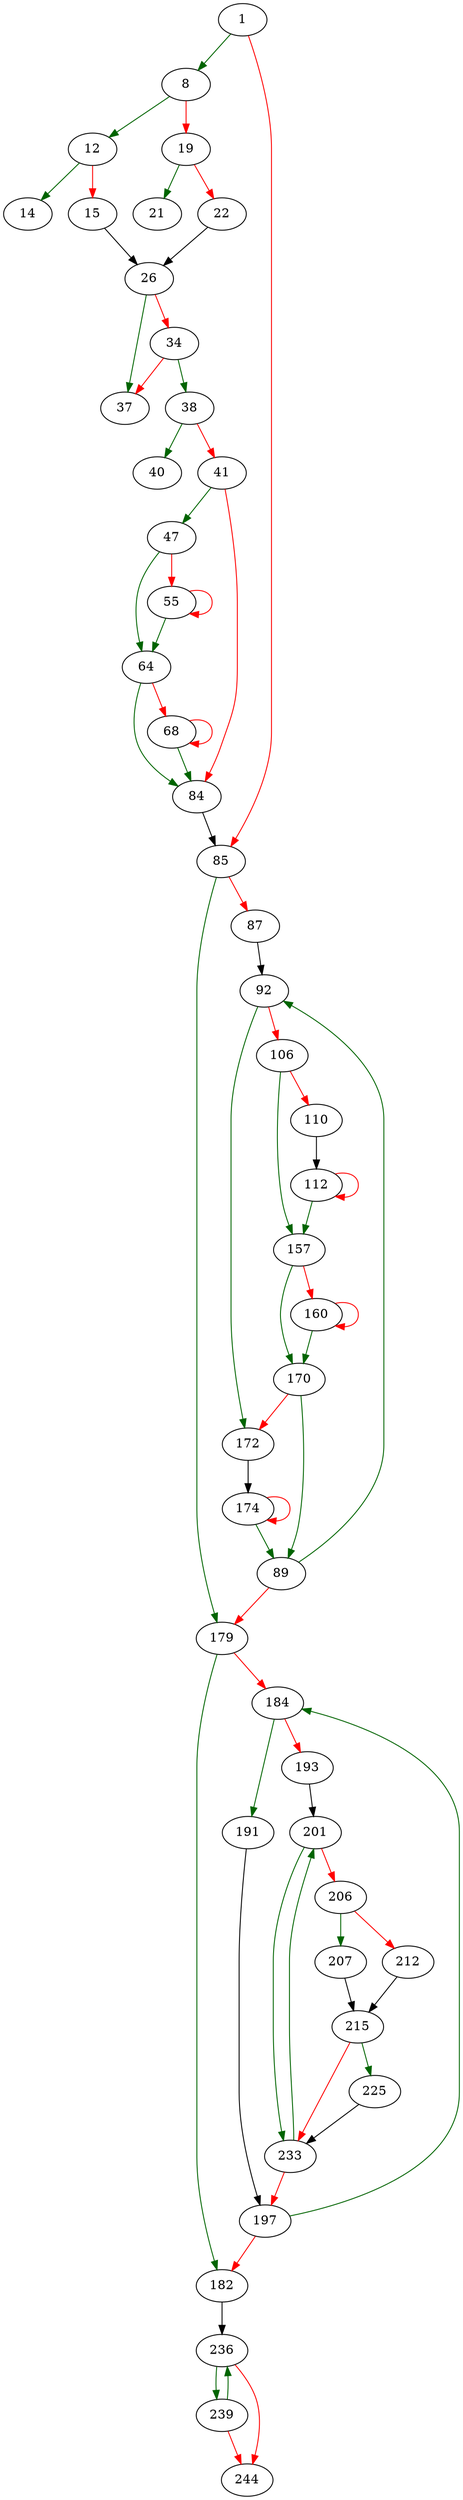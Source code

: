 strict digraph "calculate_columns" {
	// Node definitions.
	1 [entry=true];
	8;
	85;
	12;
	19;
	14;
	15;
	26;
	21;
	22;
	37;
	34;
	38;
	40;
	41;
	47;
	84;
	64;
	55;
	68;
	179;
	87;
	92;
	89;
	172;
	106;
	157;
	110;
	112;
	170;
	160;
	174;
	182;
	184;
	236;
	191;
	193;
	197;
	201;
	233;
	206;
	207;
	212;
	215;
	225;
	239;
	244;

	// Edge definitions.
	1 -> 8 [
		color=darkgreen
		cond=true
	];
	1 -> 85 [
		color=red
		cond=false
	];
	8 -> 12 [
		color=darkgreen
		cond=true
	];
	8 -> 19 [
		color=red
		cond=false
	];
	85 -> 179 [
		color=darkgreen
		cond=true
	];
	85 -> 87 [
		color=red
		cond=false
	];
	12 -> 14 [
		color=darkgreen
		cond=true
	];
	12 -> 15 [
		color=red
		cond=false
	];
	19 -> 21 [
		color=darkgreen
		cond=true
	];
	19 -> 22 [
		color=red
		cond=false
	];
	15 -> 26;
	26 -> 37 [
		color=darkgreen
		cond=true
	];
	26 -> 34 [
		color=red
		cond=false
	];
	22 -> 26;
	34 -> 37 [
		color=red
		cond=false
	];
	34 -> 38 [
		color=darkgreen
		cond=true
	];
	38 -> 40 [
		color=darkgreen
		cond=true
	];
	38 -> 41 [
		color=red
		cond=false
	];
	41 -> 47 [
		color=darkgreen
		cond=true
	];
	41 -> 84 [
		color=red
		cond=false
	];
	47 -> 64 [
		color=darkgreen
		cond=true
	];
	47 -> 55 [
		color=red
		cond=false
	];
	84 -> 85;
	64 -> 84 [
		color=darkgreen
		cond=true
	];
	64 -> 68 [
		color=red
		cond=false
	];
	55 -> 64 [
		color=darkgreen
		cond=true
	];
	55 -> 55 [
		color=red
		cond=false
	];
	68 -> 84 [
		color=darkgreen
		cond=true
	];
	68 -> 68 [
		color=red
		cond=false
	];
	179 -> 182 [
		color=darkgreen
		cond=true
	];
	179 -> 184 [
		color=red
		cond=false
	];
	87 -> 92;
	92 -> 172 [
		color=darkgreen
		cond=true
	];
	92 -> 106 [
		color=red
		cond=false
	];
	89 -> 179 [
		color=red
		cond=false
	];
	89 -> 92 [
		color=darkgreen
		cond=true
	];
	172 -> 174;
	106 -> 157 [
		color=darkgreen
		cond=true
	];
	106 -> 110 [
		color=red
		cond=false
	];
	157 -> 170 [
		color=darkgreen
		cond=true
	];
	157 -> 160 [
		color=red
		cond=false
	];
	110 -> 112;
	112 -> 157 [
		color=darkgreen
		cond=true
	];
	112 -> 112 [
		color=red
		cond=false
	];
	170 -> 89 [
		color=darkgreen
		cond=true
	];
	170 -> 172 [
		color=red
		cond=false
	];
	160 -> 170 [
		color=darkgreen
		cond=true
	];
	160 -> 160 [
		color=red
		cond=false
	];
	174 -> 89 [
		color=darkgreen
		cond=true
	];
	174 -> 174 [
		color=red
		cond=false
	];
	182 -> 236;
	184 -> 191 [
		color=darkgreen
		cond=true
	];
	184 -> 193 [
		color=red
		cond=false
	];
	236 -> 239 [
		color=darkgreen
		cond=true
	];
	236 -> 244 [
		color=red
		cond=false
	];
	191 -> 197;
	193 -> 201;
	197 -> 182 [
		color=red
		cond=false
	];
	197 -> 184 [
		color=darkgreen
		cond=true
	];
	201 -> 233 [
		color=darkgreen
		cond=true
	];
	201 -> 206 [
		color=red
		cond=false
	];
	233 -> 197 [
		color=red
		cond=false
	];
	233 -> 201 [
		color=darkgreen
		cond=true
	];
	206 -> 207 [
		color=darkgreen
		cond=true
	];
	206 -> 212 [
		color=red
		cond=false
	];
	207 -> 215;
	212 -> 215;
	215 -> 233 [
		color=red
		cond=false
	];
	215 -> 225 [
		color=darkgreen
		cond=true
	];
	225 -> 233;
	239 -> 236 [
		color=darkgreen
		cond=true
	];
	239 -> 244 [
		color=red
		cond=false
	];
}